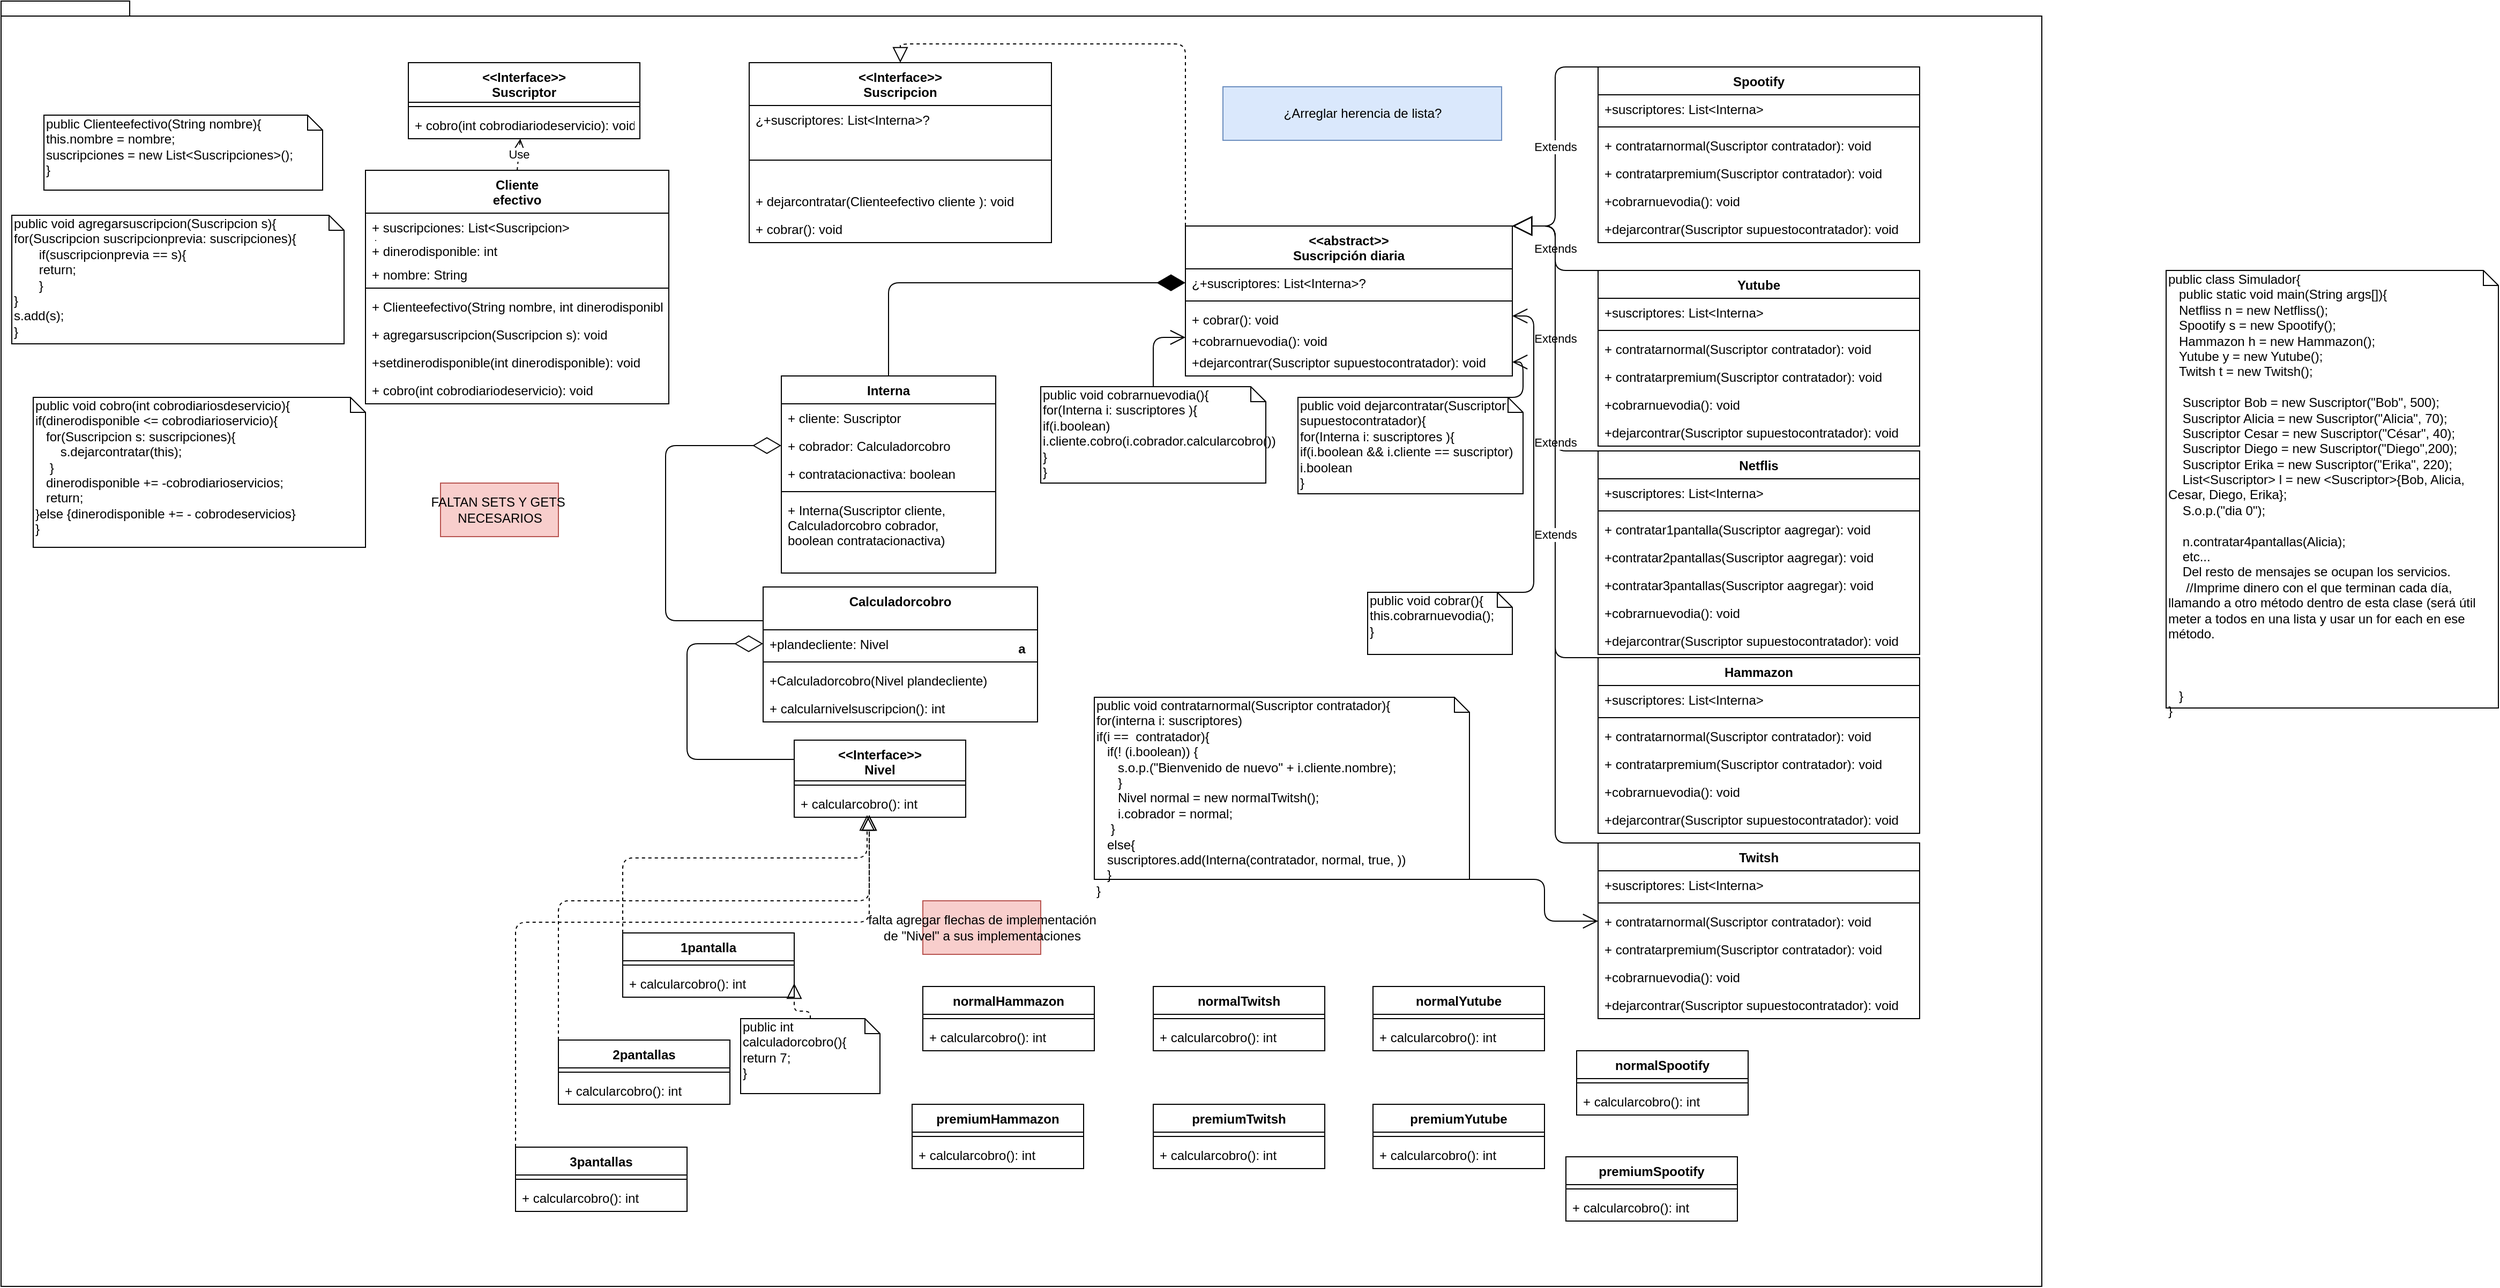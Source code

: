 <mxfile version="13.6.2" type="device"><diagram id="C5RBs43oDa-KdzZeNtuy" name="Page-1"><mxGraphModel dx="640" dy="402" grid="1" gridSize="10" guides="1" tooltips="1" connect="1" arrows="1" fold="1" page="1" pageScale="1" pageWidth="827" pageHeight="1169" math="0" shadow="0"><root><mxCell id="WIyWlLk6GJQsqaUBKTNV-0"/><mxCell id="WIyWlLk6GJQsqaUBKTNV-1" parent="WIyWlLk6GJQsqaUBKTNV-0"/><mxCell id="seJp1CUH6PUknNEyQA05-0" value="a" style="shape=folder;fontStyle=1;spacingTop=10;tabWidth=40;tabHeight=14;tabPosition=left;html=1;" parent="WIyWlLk6GJQsqaUBKTNV-1" vertex="1"><mxGeometry x="80" y="90" width="1904" height="1200" as="geometry"/></mxCell><mxCell id="seJp1CUH6PUknNEyQA05-84" value="Use" style="endArrow=open;endSize=12;dashed=1;html=1;exitX=0.5;exitY=0;exitDx=0;exitDy=0;" parent="WIyWlLk6GJQsqaUBKTNV-1" source="seJp1CUH6PUknNEyQA05-51" target="seJp1CUH6PUknNEyQA05-43" edge="1"><mxGeometry width="160" relative="1" as="geometry"><mxPoint x="1010" y="320" as="sourcePoint"/><mxPoint x="1170" y="320" as="targetPoint"/></mxGeometry></mxCell><mxCell id="1PdT752486cN9ow1aZNK-30" value="" style="endArrow=diamondThin;endFill=0;endSize=24;html=1;entryX=0;entryY=0.5;entryDx=0;entryDy=0;edgeStyle=elbowEdgeStyle;elbow=vertical;exitX=0;exitY=0.25;exitDx=0;exitDy=0;" parent="WIyWlLk6GJQsqaUBKTNV-1" source="1PdT752486cN9ow1aZNK-26" target="1PdT752486cN9ow1aZNK-23" edge="1"><mxGeometry width="160" relative="1" as="geometry"><mxPoint x="840" y="530" as="sourcePoint"/><mxPoint x="1000" y="530" as="targetPoint"/><Array as="points"><mxPoint x="720" y="740"/><mxPoint x="760" y="780"/><mxPoint x="900" y="770"/><mxPoint x="700" y="740"/><mxPoint x="970" y="770"/><mxPoint x="770" y="730"/><mxPoint x="1010" y="770"/></Array></mxGeometry></mxCell><mxCell id="1PdT752486cN9ow1aZNK-31" value="" style="endArrow=diamondThin;endFill=0;endSize=24;html=1;exitX=0;exitY=0.25;exitDx=0;exitDy=0;entryX=0;entryY=0.5;entryDx=0;entryDy=0;edgeStyle=elbowEdgeStyle;" parent="WIyWlLk6GJQsqaUBKTNV-1" source="1PdT752486cN9ow1aZNK-22" target="1PdT752486cN9ow1aZNK-16" edge="1"><mxGeometry width="160" relative="1" as="geometry"><mxPoint x="840" y="530" as="sourcePoint"/><mxPoint x="1000" y="530" as="targetPoint"/><Array as="points"><mxPoint x="700" y="600"/></Array></mxGeometry></mxCell><mxCell id="seJp1CUH6PUknNEyQA05-26" value="&lt;&lt;Interface&gt;&gt;&#10;Suscripcion" style="swimlane;fontStyle=1;align=center;verticalAlign=top;childLayout=stackLayout;horizontal=1;startSize=40;horizontalStack=0;resizeParent=1;resizeParentMax=0;resizeLast=0;collapsible=1;marginBottom=0;" parent="WIyWlLk6GJQsqaUBKTNV-1" vertex="1"><mxGeometry x="778" y="147.5" width="282" height="168" as="geometry"><mxRectangle x="778" y="192" width="110" height="58" as="alternateBounds"/></mxGeometry></mxCell><mxCell id="CevSqDJpYo1DZU9bC7BM-71" value="¿+suscriptores: List&lt;Interna&gt;?" style="text;strokeColor=none;fillColor=none;align=left;verticalAlign=top;spacingLeft=4;spacingRight=4;overflow=hidden;rotatable=0;points=[[0,0.5],[1,0.5]];portConstraint=eastwest;" parent="seJp1CUH6PUknNEyQA05-26" vertex="1"><mxGeometry y="40" width="282" height="26" as="geometry"/></mxCell><mxCell id="seJp1CUH6PUknNEyQA05-28" value="" style="line;strokeWidth=1;fillColor=none;align=left;verticalAlign=middle;spacingTop=-1;spacingLeft=3;spacingRight=3;rotatable=0;labelPosition=right;points=[];portConstraint=eastwest;" parent="seJp1CUH6PUknNEyQA05-26" vertex="1"><mxGeometry y="66" width="282" height="50" as="geometry"/></mxCell><mxCell id="seJp1CUH6PUknNEyQA05-29" value="+ dejarcontratar(Clienteefectivo cliente ): void" style="text;strokeColor=none;fillColor=none;align=left;verticalAlign=top;spacingLeft=4;spacingRight=4;overflow=hidden;rotatable=0;points=[[0,0.5],[1,0.5]];portConstraint=eastwest;" parent="seJp1CUH6PUknNEyQA05-26" vertex="1"><mxGeometry y="116" width="282" height="26" as="geometry"/></mxCell><mxCell id="seJp1CUH6PUknNEyQA05-30" value="+ cobrar(): void" style="text;strokeColor=none;fillColor=none;align=left;verticalAlign=top;spacingLeft=4;spacingRight=4;overflow=hidden;rotatable=0;points=[[0,0.5],[1,0.5]];portConstraint=eastwest;" parent="seJp1CUH6PUknNEyQA05-26" vertex="1"><mxGeometry y="142" width="282" height="26" as="geometry"/></mxCell><mxCell id="seJp1CUH6PUknNEyQA05-47" value="Yutube" style="swimlane;fontStyle=1;align=center;verticalAlign=top;childLayout=stackLayout;horizontal=1;startSize=26;horizontalStack=0;resizeParent=1;resizeParentMax=0;resizeLast=0;collapsible=1;marginBottom=0;" parent="WIyWlLk6GJQsqaUBKTNV-1" vertex="1"><mxGeometry x="1570" y="341.5" width="300" height="164" as="geometry"/></mxCell><mxCell id="CevSqDJpYo1DZU9bC7BM-73" value="+suscriptores: List&lt;Interna&gt;" style="text;strokeColor=none;fillColor=none;align=left;verticalAlign=top;spacingLeft=4;spacingRight=4;overflow=hidden;rotatable=0;points=[[0,0.5],[1,0.5]];portConstraint=eastwest;" parent="seJp1CUH6PUknNEyQA05-47" vertex="1"><mxGeometry y="26" width="300" height="26" as="geometry"/></mxCell><mxCell id="seJp1CUH6PUknNEyQA05-49" value="" style="line;strokeWidth=1;fillColor=none;align=left;verticalAlign=middle;spacingTop=-1;spacingLeft=3;spacingRight=3;rotatable=0;labelPosition=right;points=[];portConstraint=eastwest;" parent="seJp1CUH6PUknNEyQA05-47" vertex="1"><mxGeometry y="52" width="300" height="8" as="geometry"/></mxCell><mxCell id="CevSqDJpYo1DZU9bC7BM-19" value="+ contratarnormal(Suscriptor contratador): void" style="text;strokeColor=none;fillColor=none;align=left;verticalAlign=top;spacingLeft=4;spacingRight=4;overflow=hidden;rotatable=0;points=[[0,0.5],[1,0.5]];portConstraint=eastwest;" parent="seJp1CUH6PUknNEyQA05-47" vertex="1"><mxGeometry y="60" width="300" height="26" as="geometry"/></mxCell><mxCell id="CevSqDJpYo1DZU9bC7BM-20" value="+ contratarpremium(Suscriptor contratador): void" style="text;strokeColor=none;fillColor=none;align=left;verticalAlign=top;spacingLeft=4;spacingRight=4;overflow=hidden;rotatable=0;points=[[0,0.5],[1,0.5]];portConstraint=eastwest;" parent="seJp1CUH6PUknNEyQA05-47" vertex="1"><mxGeometry y="86" width="300" height="26" as="geometry"/></mxCell><mxCell id="CevSqDJpYo1DZU9bC7BM-104" value="+cobrarnuevodia(): void" style="text;strokeColor=none;fillColor=none;align=left;verticalAlign=top;spacingLeft=4;spacingRight=4;overflow=hidden;rotatable=0;points=[[0,0.5],[1,0.5]];portConstraint=eastwest;" parent="seJp1CUH6PUknNEyQA05-47" vertex="1"><mxGeometry y="112" width="300" height="26" as="geometry"/></mxCell><mxCell id="CevSqDJpYo1DZU9bC7BM-112" value="+dejarcontrar(Suscriptor supuestocontratador): void" style="text;strokeColor=none;fillColor=none;align=left;verticalAlign=top;spacingLeft=4;spacingRight=4;overflow=hidden;rotatable=0;points=[[0,0.5],[1,0.5]];portConstraint=eastwest;" parent="seJp1CUH6PUknNEyQA05-47" vertex="1"><mxGeometry y="138" width="300" height="26" as="geometry"/></mxCell><mxCell id="seJp1CUH6PUknNEyQA05-35" value="Spootify" style="swimlane;fontStyle=1;align=center;verticalAlign=top;childLayout=stackLayout;horizontal=1;startSize=26;horizontalStack=0;resizeParent=1;resizeParentMax=0;resizeLast=0;collapsible=1;marginBottom=0;" parent="WIyWlLk6GJQsqaUBKTNV-1" vertex="1"><mxGeometry x="1570" y="151.5" width="300" height="164" as="geometry"/></mxCell><mxCell id="CevSqDJpYo1DZU9bC7BM-72" value="+suscriptores: List&lt;Interna&gt;" style="text;strokeColor=none;fillColor=none;align=left;verticalAlign=top;spacingLeft=4;spacingRight=4;overflow=hidden;rotatable=0;points=[[0,0.5],[1,0.5]];portConstraint=eastwest;" parent="seJp1CUH6PUknNEyQA05-35" vertex="1"><mxGeometry y="26" width="300" height="26" as="geometry"/></mxCell><mxCell id="seJp1CUH6PUknNEyQA05-37" value="" style="line;strokeWidth=1;fillColor=none;align=left;verticalAlign=middle;spacingTop=-1;spacingLeft=3;spacingRight=3;rotatable=0;labelPosition=right;points=[];portConstraint=eastwest;" parent="seJp1CUH6PUknNEyQA05-35" vertex="1"><mxGeometry y="52" width="300" height="8" as="geometry"/></mxCell><mxCell id="CevSqDJpYo1DZU9bC7BM-18" value="+ contratarnormal(Suscriptor contratador): void" style="text;strokeColor=none;fillColor=none;align=left;verticalAlign=top;spacingLeft=4;spacingRight=4;overflow=hidden;rotatable=0;points=[[0,0.5],[1,0.5]];portConstraint=eastwest;" parent="seJp1CUH6PUknNEyQA05-35" vertex="1"><mxGeometry y="60" width="300" height="26" as="geometry"/></mxCell><mxCell id="CevSqDJpYo1DZU9bC7BM-17" value="+ contratarpremium(Suscriptor contratador): void" style="text;strokeColor=none;fillColor=none;align=left;verticalAlign=top;spacingLeft=4;spacingRight=4;overflow=hidden;rotatable=0;points=[[0,0.5],[1,0.5]];portConstraint=eastwest;" parent="seJp1CUH6PUknNEyQA05-35" vertex="1"><mxGeometry y="86" width="300" height="26" as="geometry"/></mxCell><mxCell id="CevSqDJpYo1DZU9bC7BM-106" value="+cobrarnuevodia(): void" style="text;strokeColor=none;fillColor=none;align=left;verticalAlign=top;spacingLeft=4;spacingRight=4;overflow=hidden;rotatable=0;points=[[0,0.5],[1,0.5]];portConstraint=eastwest;" parent="seJp1CUH6PUknNEyQA05-35" vertex="1"><mxGeometry y="112" width="300" height="26" as="geometry"/></mxCell><mxCell id="CevSqDJpYo1DZU9bC7BM-113" value="+dejarcontrar(Suscriptor supuestocontratador): void" style="text;strokeColor=none;fillColor=none;align=left;verticalAlign=top;spacingLeft=4;spacingRight=4;overflow=hidden;rotatable=0;points=[[0,0.5],[1,0.5]];portConstraint=eastwest;" parent="seJp1CUH6PUknNEyQA05-35" vertex="1"><mxGeometry y="138" width="300" height="26" as="geometry"/></mxCell><mxCell id="1PdT752486cN9ow1aZNK-32" value="1pantalla" style="swimlane;fontStyle=1;align=center;verticalAlign=top;childLayout=stackLayout;horizontal=1;startSize=26;horizontalStack=0;resizeParent=1;resizeParentMax=0;resizeLast=0;collapsible=1;marginBottom=0;" parent="WIyWlLk6GJQsqaUBKTNV-1" vertex="1"><mxGeometry x="660" y="960" width="160" height="60" as="geometry"/></mxCell><mxCell id="1PdT752486cN9ow1aZNK-34" value="" style="line;strokeWidth=1;fillColor=none;align=left;verticalAlign=middle;spacingTop=-1;spacingLeft=3;spacingRight=3;rotatable=0;labelPosition=right;points=[];portConstraint=eastwest;" parent="1PdT752486cN9ow1aZNK-32" vertex="1"><mxGeometry y="26" width="160" height="8" as="geometry"/></mxCell><mxCell id="1PdT752486cN9ow1aZNK-35" value="+ calcularcobro(): int" style="text;strokeColor=none;fillColor=none;align=left;verticalAlign=top;spacingLeft=4;spacingRight=4;overflow=hidden;rotatable=0;points=[[0,0.5],[1,0.5]];portConstraint=eastwest;" parent="1PdT752486cN9ow1aZNK-32" vertex="1"><mxGeometry y="34" width="160" height="26" as="geometry"/></mxCell><mxCell id="seJp1CUH6PUknNEyQA05-43" value="&lt;&lt;Interface&gt;&gt;&#10;Suscriptor" style="swimlane;fontStyle=1;align=center;verticalAlign=top;childLayout=stackLayout;horizontal=1;startSize=37;horizontalStack=0;resizeParent=1;resizeParentMax=0;resizeLast=0;collapsible=1;marginBottom=0;" parent="WIyWlLk6GJQsqaUBKTNV-1" vertex="1"><mxGeometry x="460" y="147.5" width="216" height="71" as="geometry"/></mxCell><mxCell id="seJp1CUH6PUknNEyQA05-45" value="" style="line;strokeWidth=1;fillColor=none;align=left;verticalAlign=middle;spacingTop=-1;spacingLeft=3;spacingRight=3;rotatable=0;labelPosition=right;points=[];portConstraint=eastwest;" parent="seJp1CUH6PUknNEyQA05-43" vertex="1"><mxGeometry y="37" width="216" height="8" as="geometry"/></mxCell><mxCell id="seJp1CUH6PUknNEyQA05-46" value="+ cobro(int cobrodiariodeservicio): void" style="text;strokeColor=none;fillColor=none;align=left;verticalAlign=top;spacingLeft=4;spacingRight=4;overflow=hidden;rotatable=0;points=[[0,0.5],[1,0.5]];portConstraint=eastwest;" parent="seJp1CUH6PUknNEyQA05-43" vertex="1"><mxGeometry y="45" width="216" height="26" as="geometry"/></mxCell><mxCell id="seJp1CUH6PUknNEyQA05-51" value="Cliente&#10;efectivo" style="swimlane;fontStyle=1;align=center;verticalAlign=top;childLayout=stackLayout;horizontal=1;startSize=40;horizontalStack=0;resizeParent=1;resizeParentMax=0;resizeLast=0;collapsible=1;marginBottom=0;" parent="WIyWlLk6GJQsqaUBKTNV-1" vertex="1"><mxGeometry x="420" y="248" width="283" height="218" as="geometry"/></mxCell><mxCell id="seJp1CUH6PUknNEyQA05-52" value="+ suscripciones: List&lt;Suscripcion&gt;&#10;+&#10;" style="text;strokeColor=none;fillColor=none;align=left;verticalAlign=top;spacingLeft=4;spacingRight=4;overflow=hidden;rotatable=0;points=[[0,0.5],[1,0.5]];portConstraint=eastwest;" parent="seJp1CUH6PUknNEyQA05-51" vertex="1"><mxGeometry y="40" width="283" height="22" as="geometry"/></mxCell><mxCell id="1PdT752486cN9ow1aZNK-65" value="+ dinerodisponible: int" style="text;strokeColor=none;fillColor=none;align=left;verticalAlign=top;spacingLeft=4;spacingRight=4;overflow=hidden;rotatable=0;points=[[0,0.5],[1,0.5]];portConstraint=eastwest;" parent="seJp1CUH6PUknNEyQA05-51" vertex="1"><mxGeometry y="62" width="283" height="22" as="geometry"/></mxCell><mxCell id="1PdT752486cN9ow1aZNK-66" value="+ nombre: String" style="text;strokeColor=none;fillColor=none;align=left;verticalAlign=top;spacingLeft=4;spacingRight=4;overflow=hidden;rotatable=0;points=[[0,0.5],[1,0.5]];portConstraint=eastwest;" parent="seJp1CUH6PUknNEyQA05-51" vertex="1"><mxGeometry y="84" width="283" height="22" as="geometry"/></mxCell><mxCell id="seJp1CUH6PUknNEyQA05-53" value="" style="line;strokeWidth=1;fillColor=none;align=left;verticalAlign=middle;spacingTop=-1;spacingLeft=3;spacingRight=3;rotatable=0;labelPosition=right;points=[];portConstraint=eastwest;" parent="seJp1CUH6PUknNEyQA05-51" vertex="1"><mxGeometry y="106" width="283" height="8" as="geometry"/></mxCell><mxCell id="seJp1CUH6PUknNEyQA05-54" value="+ Clienteefectivo(String nombre, int dinerodisponible)" style="text;strokeColor=none;fillColor=none;align=left;verticalAlign=top;spacingLeft=4;spacingRight=4;overflow=hidden;rotatable=0;points=[[0,0.5],[1,0.5]];portConstraint=eastwest;" parent="seJp1CUH6PUknNEyQA05-51" vertex="1"><mxGeometry y="114" width="283" height="26" as="geometry"/></mxCell><mxCell id="WTRVzE50mCEl7i8jWflu-0" value="+ agregarsuscripcion(Suscripcion s): void&#10;" style="text;strokeColor=none;fillColor=none;align=left;verticalAlign=top;spacingLeft=4;spacingRight=4;overflow=hidden;rotatable=0;points=[[0,0.5],[1,0.5]];portConstraint=eastwest;" vertex="1" parent="seJp1CUH6PUknNEyQA05-51"><mxGeometry y="140" width="283" height="26" as="geometry"/></mxCell><mxCell id="1PdT752486cN9ow1aZNK-67" value="+setdinerodisponible(int dinerodisponible): void" style="text;strokeColor=none;fillColor=none;align=left;verticalAlign=top;spacingLeft=4;spacingRight=4;overflow=hidden;rotatable=0;points=[[0,0.5],[1,0.5]];portConstraint=eastwest;" parent="seJp1CUH6PUknNEyQA05-51" vertex="1"><mxGeometry y="166" width="283" height="26" as="geometry"/></mxCell><mxCell id="CevSqDJpYo1DZU9bC7BM-14" value="+ cobro(int cobrodiariodeservicio): void" style="text;strokeColor=none;fillColor=none;align=left;verticalAlign=top;spacingLeft=4;spacingRight=4;overflow=hidden;rotatable=0;points=[[0,0.5],[1,0.5]];portConstraint=eastwest;" parent="seJp1CUH6PUknNEyQA05-51" vertex="1"><mxGeometry y="192" width="283" height="26" as="geometry"/></mxCell><mxCell id="1PdT752486cN9ow1aZNK-44" value="public int calculadorcobro(){&lt;br&gt;return 7;&lt;br&gt;}" style="shape=note;whiteSpace=wrap;html=1;size=14;verticalAlign=top;align=left;spacingTop=-6;" parent="WIyWlLk6GJQsqaUBKTNV-1" vertex="1"><mxGeometry x="770" y="1040" width="130" height="70" as="geometry"/></mxCell><mxCell id="1PdT752486cN9ow1aZNK-45" value="" style="endArrow=block;dashed=1;endFill=0;endSize=12;html=1;exitX=0.5;exitY=0;exitDx=0;exitDy=0;exitPerimeter=0;entryX=1;entryY=0.5;entryDx=0;entryDy=0;edgeStyle=elbowEdgeStyle;elbow=vertical;" parent="WIyWlLk6GJQsqaUBKTNV-1" source="1PdT752486cN9ow1aZNK-44" target="1PdT752486cN9ow1aZNK-35" edge="1"><mxGeometry width="160" relative="1" as="geometry"><mxPoint x="680" y="1050" as="sourcePoint"/><mxPoint x="840" y="1050" as="targetPoint"/><Array as="points"><mxPoint x="860" y="1033"/><mxPoint x="750" y="1050"/></Array></mxGeometry></mxCell><mxCell id="1PdT752486cN9ow1aZNK-46" value="" style="endArrow=block;dashed=1;endFill=0;endSize=12;html=1;exitX=0;exitY=0;exitDx=0;exitDy=0;edgeStyle=elbowEdgeStyle;elbow=vertical;" parent="WIyWlLk6GJQsqaUBKTNV-1" source="1PdT752486cN9ow1aZNK-32" edge="1"><mxGeometry width="160" relative="1" as="geometry"><mxPoint x="910" y="940" as="sourcePoint"/><mxPoint x="888" y="850" as="targetPoint"/><Array as="points"><mxPoint x="790" y="890"/></Array></mxGeometry></mxCell><mxCell id="1PdT752486cN9ow1aZNK-47" value="" style="endArrow=block;dashed=1;endFill=0;endSize=12;html=1;exitX=0;exitY=0;exitDx=0;exitDy=0;edgeStyle=elbowEdgeStyle;elbow=vertical;" parent="WIyWlLk6GJQsqaUBKTNV-1" source="1PdT752486cN9ow1aZNK-36" edge="1"><mxGeometry width="160" relative="1" as="geometry"><mxPoint x="910" y="940" as="sourcePoint"/><mxPoint x="890" y="850" as="targetPoint"/><Array as="points"><mxPoint x="650" y="930"/></Array></mxGeometry></mxCell><mxCell id="1PdT752486cN9ow1aZNK-36" value="2pantallas" style="swimlane;fontStyle=1;align=center;verticalAlign=top;childLayout=stackLayout;horizontal=1;startSize=26;horizontalStack=0;resizeParent=1;resizeParentMax=0;resizeLast=0;collapsible=1;marginBottom=0;" parent="WIyWlLk6GJQsqaUBKTNV-1" vertex="1"><mxGeometry x="600" y="1060" width="160" height="60" as="geometry"/></mxCell><mxCell id="1PdT752486cN9ow1aZNK-38" value="" style="line;strokeWidth=1;fillColor=none;align=left;verticalAlign=middle;spacingTop=-1;spacingLeft=3;spacingRight=3;rotatable=0;labelPosition=right;points=[];portConstraint=eastwest;" parent="1PdT752486cN9ow1aZNK-36" vertex="1"><mxGeometry y="26" width="160" height="8" as="geometry"/></mxCell><mxCell id="1PdT752486cN9ow1aZNK-62" value="+ calcularcobro(): int" style="text;strokeColor=none;fillColor=none;align=left;verticalAlign=top;spacingLeft=4;spacingRight=4;overflow=hidden;rotatable=0;points=[[0,0.5],[1,0.5]];portConstraint=eastwest;" parent="1PdT752486cN9ow1aZNK-36" vertex="1"><mxGeometry y="34" width="160" height="26" as="geometry"/></mxCell><mxCell id="seJp1CUH6PUknNEyQA05-22" value="Netflis" style="swimlane;fontStyle=1;align=center;verticalAlign=top;childLayout=stackLayout;horizontal=1;startSize=26;horizontalStack=0;resizeParent=1;resizeParentMax=0;resizeLast=0;collapsible=1;marginBottom=0;" parent="WIyWlLk6GJQsqaUBKTNV-1" vertex="1"><mxGeometry x="1570" y="510" width="300" height="190" as="geometry"/></mxCell><mxCell id="CevSqDJpYo1DZU9bC7BM-22" value="+suscriptores: List&lt;Interna&gt;" style="text;strokeColor=none;fillColor=none;align=left;verticalAlign=top;spacingLeft=4;spacingRight=4;overflow=hidden;rotatable=0;points=[[0,0.5],[1,0.5]];portConstraint=eastwest;" parent="seJp1CUH6PUknNEyQA05-22" vertex="1"><mxGeometry y="26" width="300" height="26" as="geometry"/></mxCell><mxCell id="seJp1CUH6PUknNEyQA05-24" value="" style="line;strokeWidth=1;fillColor=none;align=left;verticalAlign=middle;spacingTop=-1;spacingLeft=3;spacingRight=3;rotatable=0;labelPosition=right;points=[];portConstraint=eastwest;" parent="seJp1CUH6PUknNEyQA05-22" vertex="1"><mxGeometry y="52" width="300" height="8" as="geometry"/></mxCell><mxCell id="seJp1CUH6PUknNEyQA05-25" value="+ contratar1pantalla(Suscriptor aagregar): void&#10;&#10;&#10;&#10;" style="text;strokeColor=none;fillColor=none;align=left;verticalAlign=top;spacingLeft=4;spacingRight=4;overflow=hidden;rotatable=0;points=[[0,0.5],[1,0.5]];portConstraint=eastwest;" parent="seJp1CUH6PUknNEyQA05-22" vertex="1"><mxGeometry y="60" width="300" height="26" as="geometry"/></mxCell><mxCell id="1PdT752486cN9ow1aZNK-55" value="+contratar2pantallas(Suscriptor aagregar): void" style="text;strokeColor=none;fillColor=none;align=left;verticalAlign=top;spacingLeft=4;spacingRight=4;overflow=hidden;rotatable=0;points=[[0,0.5],[1,0.5]];portConstraint=eastwest;" parent="seJp1CUH6PUknNEyQA05-22" vertex="1"><mxGeometry y="86" width="300" height="26" as="geometry"/></mxCell><mxCell id="1PdT752486cN9ow1aZNK-56" value="+contratar3pantallas(Suscriptor aagregar): void" style="text;strokeColor=none;fillColor=none;align=left;verticalAlign=top;spacingLeft=4;spacingRight=4;overflow=hidden;rotatable=0;points=[[0,0.5],[1,0.5]];portConstraint=eastwest;" parent="seJp1CUH6PUknNEyQA05-22" vertex="1"><mxGeometry y="112" width="300" height="26" as="geometry"/></mxCell><mxCell id="CevSqDJpYo1DZU9bC7BM-107" value="+cobrarnuevodia(): void" style="text;strokeColor=none;fillColor=none;align=left;verticalAlign=top;spacingLeft=4;spacingRight=4;overflow=hidden;rotatable=0;points=[[0,0.5],[1,0.5]];portConstraint=eastwest;" parent="seJp1CUH6PUknNEyQA05-22" vertex="1"><mxGeometry y="138" width="300" height="26" as="geometry"/></mxCell><mxCell id="1PdT752486cN9ow1aZNK-57" value="+dejarcontrar(Suscriptor supuestocontratador): void" style="text;strokeColor=none;fillColor=none;align=left;verticalAlign=top;spacingLeft=4;spacingRight=4;overflow=hidden;rotatable=0;points=[[0,0.5],[1,0.5]];portConstraint=eastwest;" parent="seJp1CUH6PUknNEyQA05-22" vertex="1"><mxGeometry y="164" width="300" height="26" as="geometry"/></mxCell><mxCell id="CevSqDJpYo1DZU9bC7BM-79" value="&lt;&lt;abstract&gt;&gt;&#10;Suscripción diaria&#10;" style="swimlane;fontStyle=1;align=center;verticalAlign=top;childLayout=stackLayout;horizontal=1;startSize=40;horizontalStack=0;resizeParent=1;resizeParentMax=0;resizeLast=0;collapsible=1;marginBottom=0;" parent="WIyWlLk6GJQsqaUBKTNV-1" vertex="1"><mxGeometry x="1185" y="300" width="305" height="140" as="geometry"/></mxCell><mxCell id="CevSqDJpYo1DZU9bC7BM-83" value="¿+suscriptores: List&lt;Interna&gt;?" style="text;strokeColor=none;fillColor=none;align=left;verticalAlign=top;spacingLeft=4;spacingRight=4;overflow=hidden;rotatable=0;points=[[0,0.5],[1,0.5]];portConstraint=eastwest;" parent="CevSqDJpYo1DZU9bC7BM-79" vertex="1"><mxGeometry y="40" width="305" height="26" as="geometry"/></mxCell><mxCell id="CevSqDJpYo1DZU9bC7BM-81" value="" style="line;strokeWidth=1;fillColor=none;align=left;verticalAlign=middle;spacingTop=-1;spacingLeft=3;spacingRight=3;rotatable=0;labelPosition=right;points=[];portConstraint=eastwest;" parent="CevSqDJpYo1DZU9bC7BM-79" vertex="1"><mxGeometry y="66" width="305" height="8" as="geometry"/></mxCell><mxCell id="CevSqDJpYo1DZU9bC7BM-82" value="+ cobrar(): void&#10;" style="text;strokeColor=none;fillColor=none;align=left;verticalAlign=top;spacingLeft=4;spacingRight=4;overflow=hidden;rotatable=0;points=[[0,0.5],[1,0.5]];portConstraint=eastwest;" parent="CevSqDJpYo1DZU9bC7BM-79" vertex="1"><mxGeometry y="74" width="305" height="20" as="geometry"/></mxCell><mxCell id="CevSqDJpYo1DZU9bC7BM-86" value="+cobrarnuevodia(): void" style="text;strokeColor=none;fillColor=none;align=left;verticalAlign=top;spacingLeft=4;spacingRight=4;overflow=hidden;rotatable=0;points=[[0,0.5],[1,0.5]];portConstraint=eastwest;" parent="CevSqDJpYo1DZU9bC7BM-79" vertex="1"><mxGeometry y="94" width="305" height="20" as="geometry"/></mxCell><mxCell id="CevSqDJpYo1DZU9bC7BM-116" value="+dejarcontrar(Suscriptor supuestocontratador): void" style="text;strokeColor=none;fillColor=none;align=left;verticalAlign=top;spacingLeft=4;spacingRight=4;overflow=hidden;rotatable=0;points=[[0,0.5],[1,0.5]];portConstraint=eastwest;" parent="CevSqDJpYo1DZU9bC7BM-79" vertex="1"><mxGeometry y="114" width="305" height="26" as="geometry"/></mxCell><mxCell id="1PdT752486cN9ow1aZNK-40" value="3pantallas" style="swimlane;fontStyle=1;align=center;verticalAlign=top;childLayout=stackLayout;horizontal=1;startSize=26;horizontalStack=0;resizeParent=1;resizeParentMax=0;resizeLast=0;collapsible=1;marginBottom=0;" parent="WIyWlLk6GJQsqaUBKTNV-1" vertex="1"><mxGeometry x="560" y="1160" width="160" height="60" as="geometry"/></mxCell><mxCell id="1PdT752486cN9ow1aZNK-42" value="" style="line;strokeWidth=1;fillColor=none;align=left;verticalAlign=middle;spacingTop=-1;spacingLeft=3;spacingRight=3;rotatable=0;labelPosition=right;points=[];portConstraint=eastwest;" parent="1PdT752486cN9ow1aZNK-40" vertex="1"><mxGeometry y="26" width="160" height="8" as="geometry"/></mxCell><mxCell id="1PdT752486cN9ow1aZNK-63" value="+ calcularcobro(): int" style="text;strokeColor=none;fillColor=none;align=left;verticalAlign=top;spacingLeft=4;spacingRight=4;overflow=hidden;rotatable=0;points=[[0,0.5],[1,0.5]];portConstraint=eastwest;" parent="1PdT752486cN9ow1aZNK-40" vertex="1"><mxGeometry y="34" width="160" height="26" as="geometry"/></mxCell><mxCell id="1PdT752486cN9ow1aZNK-48" value="" style="endArrow=block;dashed=1;endFill=0;endSize=12;html=1;exitX=0;exitY=0;exitDx=0;exitDy=0;edgeStyle=elbowEdgeStyle;elbow=vertical;" parent="WIyWlLk6GJQsqaUBKTNV-1" source="1PdT752486cN9ow1aZNK-40" edge="1"><mxGeometry width="160" relative="1" as="geometry"><mxPoint x="910" y="940" as="sourcePoint"/><mxPoint x="890" y="850" as="targetPoint"/><Array as="points"><mxPoint x="730" y="950"/></Array></mxGeometry></mxCell><mxCell id="CevSqDJpYo1DZU9bC7BM-0" value="&lt;span&gt;public Clienteefectivo(String nombre){&lt;br&gt;this.nombre = nombre;&lt;br&gt;suscripciones = new List&amp;lt;Suscripciones&amp;gt;();&lt;br&gt;}&lt;br&gt;&lt;/span&gt;" style="shape=note;whiteSpace=wrap;html=1;size=14;verticalAlign=top;align=left;spacingTop=-6;" parent="WIyWlLk6GJQsqaUBKTNV-1" vertex="1"><mxGeometry x="120" y="196.5" width="260" height="70" as="geometry"/></mxCell><mxCell id="CevSqDJpYo1DZU9bC7BM-5" value="FALTAN SETS Y GETS&amp;nbsp;&lt;br&gt;NECESARIOS" style="html=1;fillColor=#f8cecc;strokeColor=#b85450;" parent="WIyWlLk6GJQsqaUBKTNV-1" vertex="1"><mxGeometry x="490" y="540" width="110" height="50" as="geometry"/></mxCell><mxCell id="CevSqDJpYo1DZU9bC7BM-8" value="Interna" style="swimlane;fontStyle=1;align=center;verticalAlign=top;childLayout=stackLayout;horizontal=1;startSize=26;horizontalStack=0;resizeParent=1;resizeParentMax=0;resizeLast=0;collapsible=1;marginBottom=0;" parent="WIyWlLk6GJQsqaUBKTNV-1" vertex="1"><mxGeometry x="808" y="440" width="200" height="184" as="geometry"/></mxCell><mxCell id="1PdT752486cN9ow1aZNK-13" value="+ cliente: Suscriptor" style="text;strokeColor=none;fillColor=none;align=left;verticalAlign=top;spacingLeft=4;spacingRight=4;overflow=hidden;rotatable=0;points=[[0,0.5],[1,0.5]];portConstraint=eastwest;" parent="CevSqDJpYo1DZU9bC7BM-8" vertex="1"><mxGeometry y="26" width="200" height="26" as="geometry"/></mxCell><mxCell id="1PdT752486cN9ow1aZNK-16" value="+ cobrador: Calculadorcobro" style="text;strokeColor=none;fillColor=none;align=left;verticalAlign=top;spacingLeft=4;spacingRight=4;overflow=hidden;rotatable=0;points=[[0,0.5],[1,0.5]];portConstraint=eastwest;" parent="CevSqDJpYo1DZU9bC7BM-8" vertex="1"><mxGeometry y="52" width="200" height="26" as="geometry"/></mxCell><mxCell id="1PdT752486cN9ow1aZNK-14" value="+ contratacionactiva: boolean" style="text;strokeColor=none;fillColor=none;align=left;verticalAlign=top;spacingLeft=4;spacingRight=4;overflow=hidden;rotatable=0;points=[[0,0.5],[1,0.5]];portConstraint=eastwest;" parent="CevSqDJpYo1DZU9bC7BM-8" vertex="1"><mxGeometry y="78" width="200" height="26" as="geometry"/></mxCell><mxCell id="CevSqDJpYo1DZU9bC7BM-10" value="" style="line;strokeWidth=1;fillColor=none;align=left;verticalAlign=middle;spacingTop=-1;spacingLeft=3;spacingRight=3;rotatable=0;labelPosition=right;points=[];portConstraint=eastwest;" parent="CevSqDJpYo1DZU9bC7BM-8" vertex="1"><mxGeometry y="104" width="200" height="8" as="geometry"/></mxCell><mxCell id="CevSqDJpYo1DZU9bC7BM-12" value="+ Interna(Suscriptor cliente, &#10;Calculadorcobro cobrador, &#10;boolean contratacionactiva)" style="text;strokeColor=none;fillColor=none;align=left;verticalAlign=top;spacingLeft=4;spacingRight=4;overflow=hidden;rotatable=0;points=[[0,0.5],[1,0.5]];portConstraint=eastwest;" parent="CevSqDJpYo1DZU9bC7BM-8" vertex="1"><mxGeometry y="112" width="200" height="72" as="geometry"/></mxCell><mxCell id="CevSqDJpYo1DZU9bC7BM-57" value="premiumHammazon" style="swimlane;fontStyle=1;align=center;verticalAlign=top;childLayout=stackLayout;horizontal=1;startSize=26;horizontalStack=0;resizeParent=1;resizeParentMax=0;resizeLast=0;collapsible=1;marginBottom=0;" parent="WIyWlLk6GJQsqaUBKTNV-1" vertex="1"><mxGeometry x="930" y="1120" width="160" height="60" as="geometry"/></mxCell><mxCell id="CevSqDJpYo1DZU9bC7BM-58" value="" style="line;strokeWidth=1;fillColor=none;align=left;verticalAlign=middle;spacingTop=-1;spacingLeft=3;spacingRight=3;rotatable=0;labelPosition=right;points=[];portConstraint=eastwest;" parent="CevSqDJpYo1DZU9bC7BM-57" vertex="1"><mxGeometry y="26" width="160" height="8" as="geometry"/></mxCell><mxCell id="CevSqDJpYo1DZU9bC7BM-59" value="+ calcularcobro(): int" style="text;strokeColor=none;fillColor=none;align=left;verticalAlign=top;spacingLeft=4;spacingRight=4;overflow=hidden;rotatable=0;points=[[0,0.5],[1,0.5]];portConstraint=eastwest;" parent="CevSqDJpYo1DZU9bC7BM-57" vertex="1"><mxGeometry y="34" width="160" height="26" as="geometry"/></mxCell><mxCell id="CevSqDJpYo1DZU9bC7BM-34" value="normalHammazon" style="swimlane;fontStyle=1;align=center;verticalAlign=top;childLayout=stackLayout;horizontal=1;startSize=26;horizontalStack=0;resizeParent=1;resizeParentMax=0;resizeLast=0;collapsible=1;marginBottom=0;" parent="WIyWlLk6GJQsqaUBKTNV-1" vertex="1"><mxGeometry x="940" y="1010" width="160" height="60" as="geometry"/></mxCell><mxCell id="CevSqDJpYo1DZU9bC7BM-36" value="" style="line;strokeWidth=1;fillColor=none;align=left;verticalAlign=middle;spacingTop=-1;spacingLeft=3;spacingRight=3;rotatable=0;labelPosition=right;points=[];portConstraint=eastwest;" parent="CevSqDJpYo1DZU9bC7BM-34" vertex="1"><mxGeometry y="26" width="160" height="8" as="geometry"/></mxCell><mxCell id="CevSqDJpYo1DZU9bC7BM-38" value="+ calcularcobro(): int" style="text;strokeColor=none;fillColor=none;align=left;verticalAlign=top;spacingLeft=4;spacingRight=4;overflow=hidden;rotatable=0;points=[[0,0.5],[1,0.5]];portConstraint=eastwest;" parent="CevSqDJpYo1DZU9bC7BM-34" vertex="1"><mxGeometry y="34" width="160" height="26" as="geometry"/></mxCell><mxCell id="CevSqDJpYo1DZU9bC7BM-60" value="premiumTwitsh" style="swimlane;fontStyle=1;align=center;verticalAlign=top;childLayout=stackLayout;horizontal=1;startSize=26;horizontalStack=0;resizeParent=1;resizeParentMax=0;resizeLast=0;collapsible=1;marginBottom=0;" parent="WIyWlLk6GJQsqaUBKTNV-1" vertex="1"><mxGeometry x="1155" y="1120" width="160" height="60" as="geometry"/></mxCell><mxCell id="CevSqDJpYo1DZU9bC7BM-61" value="" style="line;strokeWidth=1;fillColor=none;align=left;verticalAlign=middle;spacingTop=-1;spacingLeft=3;spacingRight=3;rotatable=0;labelPosition=right;points=[];portConstraint=eastwest;" parent="CevSqDJpYo1DZU9bC7BM-60" vertex="1"><mxGeometry y="26" width="160" height="8" as="geometry"/></mxCell><mxCell id="CevSqDJpYo1DZU9bC7BM-62" value="+ calcularcobro(): int" style="text;strokeColor=none;fillColor=none;align=left;verticalAlign=top;spacingLeft=4;spacingRight=4;overflow=hidden;rotatable=0;points=[[0,0.5],[1,0.5]];portConstraint=eastwest;" parent="CevSqDJpYo1DZU9bC7BM-60" vertex="1"><mxGeometry y="34" width="160" height="26" as="geometry"/></mxCell><mxCell id="CevSqDJpYo1DZU9bC7BM-39" value="normalTwitsh" style="swimlane;fontStyle=1;align=center;verticalAlign=top;childLayout=stackLayout;horizontal=1;startSize=26;horizontalStack=0;resizeParent=1;resizeParentMax=0;resizeLast=0;collapsible=1;marginBottom=0;" parent="WIyWlLk6GJQsqaUBKTNV-1" vertex="1"><mxGeometry x="1155" y="1010" width="160" height="60" as="geometry"/></mxCell><mxCell id="CevSqDJpYo1DZU9bC7BM-40" value="" style="line;strokeWidth=1;fillColor=none;align=left;verticalAlign=middle;spacingTop=-1;spacingLeft=3;spacingRight=3;rotatable=0;labelPosition=right;points=[];portConstraint=eastwest;" parent="CevSqDJpYo1DZU9bC7BM-39" vertex="1"><mxGeometry y="26" width="160" height="8" as="geometry"/></mxCell><mxCell id="CevSqDJpYo1DZU9bC7BM-41" value="+ calcularcobro(): int" style="text;strokeColor=none;fillColor=none;align=left;verticalAlign=top;spacingLeft=4;spacingRight=4;overflow=hidden;rotatable=0;points=[[0,0.5],[1,0.5]];portConstraint=eastwest;" parent="CevSqDJpYo1DZU9bC7BM-39" vertex="1"><mxGeometry y="34" width="160" height="26" as="geometry"/></mxCell><mxCell id="CevSqDJpYo1DZU9bC7BM-63" value="premiumYutube" style="swimlane;fontStyle=1;align=center;verticalAlign=top;childLayout=stackLayout;horizontal=1;startSize=26;horizontalStack=0;resizeParent=1;resizeParentMax=0;resizeLast=0;collapsible=1;marginBottom=0;" parent="WIyWlLk6GJQsqaUBKTNV-1" vertex="1"><mxGeometry x="1360" y="1120" width="160" height="60" as="geometry"/></mxCell><mxCell id="CevSqDJpYo1DZU9bC7BM-64" value="" style="line;strokeWidth=1;fillColor=none;align=left;verticalAlign=middle;spacingTop=-1;spacingLeft=3;spacingRight=3;rotatable=0;labelPosition=right;points=[];portConstraint=eastwest;" parent="CevSqDJpYo1DZU9bC7BM-63" vertex="1"><mxGeometry y="26" width="160" height="8" as="geometry"/></mxCell><mxCell id="CevSqDJpYo1DZU9bC7BM-65" value="+ calcularcobro(): int" style="text;strokeColor=none;fillColor=none;align=left;verticalAlign=top;spacingLeft=4;spacingRight=4;overflow=hidden;rotatable=0;points=[[0,0.5],[1,0.5]];portConstraint=eastwest;" parent="CevSqDJpYo1DZU9bC7BM-63" vertex="1"><mxGeometry y="34" width="160" height="26" as="geometry"/></mxCell><mxCell id="CevSqDJpYo1DZU9bC7BM-51" value="normalYutube" style="swimlane;fontStyle=1;align=center;verticalAlign=top;childLayout=stackLayout;horizontal=1;startSize=26;horizontalStack=0;resizeParent=1;resizeParentMax=0;resizeLast=0;collapsible=1;marginBottom=0;" parent="WIyWlLk6GJQsqaUBKTNV-1" vertex="1"><mxGeometry x="1360" y="1010" width="160" height="60" as="geometry"/></mxCell><mxCell id="CevSqDJpYo1DZU9bC7BM-52" value="" style="line;strokeWidth=1;fillColor=none;align=left;verticalAlign=middle;spacingTop=-1;spacingLeft=3;spacingRight=3;rotatable=0;labelPosition=right;points=[];portConstraint=eastwest;" parent="CevSqDJpYo1DZU9bC7BM-51" vertex="1"><mxGeometry y="26" width="160" height="8" as="geometry"/></mxCell><mxCell id="CevSqDJpYo1DZU9bC7BM-53" value="+ calcularcobro(): int" style="text;strokeColor=none;fillColor=none;align=left;verticalAlign=top;spacingLeft=4;spacingRight=4;overflow=hidden;rotatable=0;points=[[0,0.5],[1,0.5]];portConstraint=eastwest;" parent="CevSqDJpYo1DZU9bC7BM-51" vertex="1"><mxGeometry y="34" width="160" height="26" as="geometry"/></mxCell><mxCell id="CevSqDJpYo1DZU9bC7BM-76" value="¿Arreglar herencia de lista?" style="html=1;fillColor=#dae8fc;strokeColor=#6c8ebf;" parent="WIyWlLk6GJQsqaUBKTNV-1" vertex="1"><mxGeometry x="1220" y="170" width="260" height="50" as="geometry"/></mxCell><mxCell id="CevSqDJpYo1DZU9bC7BM-77" value="falta agregar flechas de implementación &lt;br&gt;de &quot;Nivel&quot; a sus implementaciones" style="html=1;fillColor=#f8cecc;strokeColor=#b85450;" parent="WIyWlLk6GJQsqaUBKTNV-1" vertex="1"><mxGeometry x="940" y="930" width="110" height="50" as="geometry"/></mxCell><mxCell id="1PdT752486cN9ow1aZNK-22" value="Calculadorcobro" style="swimlane;fontStyle=1;align=center;verticalAlign=top;childLayout=stackLayout;horizontal=1;startSize=40;horizontalStack=0;resizeParent=1;resizeParentMax=0;resizeLast=0;collapsible=1;marginBottom=0;" parent="WIyWlLk6GJQsqaUBKTNV-1" vertex="1"><mxGeometry x="791" y="637" width="256" height="126" as="geometry"/></mxCell><mxCell id="1PdT752486cN9ow1aZNK-23" value="+plandecliente: Nivel" style="text;strokeColor=none;fillColor=none;align=left;verticalAlign=top;spacingLeft=4;spacingRight=4;overflow=hidden;rotatable=0;points=[[0,0.5],[1,0.5]];portConstraint=eastwest;" parent="1PdT752486cN9ow1aZNK-22" vertex="1"><mxGeometry y="40" width="256" height="26" as="geometry"/></mxCell><mxCell id="1PdT752486cN9ow1aZNK-24" value="" style="line;strokeWidth=1;fillColor=none;align=left;verticalAlign=middle;spacingTop=-1;spacingLeft=3;spacingRight=3;rotatable=0;labelPosition=right;points=[];portConstraint=eastwest;" parent="1PdT752486cN9ow1aZNK-22" vertex="1"><mxGeometry y="66" width="256" height="8" as="geometry"/></mxCell><mxCell id="CevSqDJpYo1DZU9bC7BM-6" value="+Calculadorcobro(Nivel plandecliente)" style="text;strokeColor=none;fillColor=none;align=left;verticalAlign=top;spacingLeft=4;spacingRight=4;overflow=hidden;rotatable=0;points=[[0,0.5],[1,0.5]];portConstraint=eastwest;" parent="1PdT752486cN9ow1aZNK-22" vertex="1"><mxGeometry y="74" width="256" height="26" as="geometry"/></mxCell><mxCell id="1PdT752486cN9ow1aZNK-25" value="+ calcularnivelsuscripcion(): int" style="text;strokeColor=none;fillColor=none;align=left;verticalAlign=top;spacingLeft=4;spacingRight=4;overflow=hidden;rotatable=0;points=[[0,0.5],[1,0.5]];portConstraint=eastwest;" parent="1PdT752486cN9ow1aZNK-22" vertex="1"><mxGeometry y="100" width="256" height="26" as="geometry"/></mxCell><mxCell id="CevSqDJpYo1DZU9bC7BM-84" value="public void cobrar(){&lt;br&gt;this.cobrarnuevodia();&lt;br&gt;}" style="shape=note;whiteSpace=wrap;html=1;size=14;verticalAlign=top;align=left;spacingTop=-6;" parent="WIyWlLk6GJQsqaUBKTNV-1" vertex="1"><mxGeometry x="1355" y="642" width="135" height="58" as="geometry"/></mxCell><mxCell id="CevSqDJpYo1DZU9bC7BM-85" value="" style="endArrow=open;endFill=1;endSize=12;html=1;exitX=0;exitY=0;exitDx=0;exitDy=0;exitPerimeter=0;entryX=1;entryY=0.5;entryDx=0;entryDy=0;edgeStyle=elbowEdgeStyle;" parent="WIyWlLk6GJQsqaUBKTNV-1" source="CevSqDJpYo1DZU9bC7BM-84" target="CevSqDJpYo1DZU9bC7BM-82" edge="1"><mxGeometry width="160" relative="1" as="geometry"><mxPoint x="1310" y="440" as="sourcePoint"/><mxPoint x="1470" y="440" as="targetPoint"/><Array as="points"><mxPoint x="1510" y="450"/><mxPoint x="1470" y="400"/></Array></mxGeometry></mxCell><mxCell id="CevSqDJpYo1DZU9bC7BM-87" value="" style="endArrow=diamondThin;endFill=1;endSize=24;html=1;exitX=0.5;exitY=0;exitDx=0;exitDy=0;entryX=0;entryY=0.5;entryDx=0;entryDy=0;edgeStyle=elbowEdgeStyle;elbow=vertical;" parent="WIyWlLk6GJQsqaUBKTNV-1" source="CevSqDJpYo1DZU9bC7BM-8" target="CevSqDJpYo1DZU9bC7BM-83" edge="1"><mxGeometry width="160" relative="1" as="geometry"><mxPoint x="950" y="450" as="sourcePoint"/><mxPoint x="1110" y="450" as="targetPoint"/><Array as="points"><mxPoint x="1140" y="353"/><mxPoint x="1140" y="360"/><mxPoint x="1210" y="340"/><mxPoint x="1100" y="411"/><mxPoint x="1180" y="353"/><mxPoint x="1090" y="393"/></Array></mxGeometry></mxCell><mxCell id="CevSqDJpYo1DZU9bC7BM-96" value="Extends" style="endArrow=block;endSize=16;endFill=0;html=1;entryX=1;entryY=0;entryDx=0;entryDy=0;exitX=0;exitY=0;exitDx=0;exitDy=0;edgeStyle=elbowEdgeStyle;" parent="WIyWlLk6GJQsqaUBKTNV-1" source="seJp1CUH6PUknNEyQA05-35" target="CevSqDJpYo1DZU9bC7BM-79" edge="1"><mxGeometry width="160" relative="1" as="geometry"><mxPoint x="1090" y="440" as="sourcePoint"/><mxPoint x="1250" y="440" as="targetPoint"/></mxGeometry></mxCell><mxCell id="CevSqDJpYo1DZU9bC7BM-97" value="Extends" style="endArrow=block;endSize=16;endFill=0;html=1;entryX=1;entryY=0;entryDx=0;entryDy=0;exitX=0;exitY=0;exitDx=0;exitDy=0;edgeStyle=elbowEdgeStyle;" parent="WIyWlLk6GJQsqaUBKTNV-1" source="seJp1CUH6PUknNEyQA05-47" target="CevSqDJpYo1DZU9bC7BM-79" edge="1"><mxGeometry width="160" relative="1" as="geometry"><mxPoint x="1590.5" y="146" as="sourcePoint"/><mxPoint x="1451.08" y="293.98" as="targetPoint"/></mxGeometry></mxCell><mxCell id="CevSqDJpYo1DZU9bC7BM-98" value="Extends" style="endArrow=block;endSize=16;endFill=0;html=1;entryX=1;entryY=0;entryDx=0;entryDy=0;exitX=0;exitY=0;exitDx=0;exitDy=0;edgeStyle=elbowEdgeStyle;" parent="WIyWlLk6GJQsqaUBKTNV-1" source="seJp1CUH6PUknNEyQA05-22" target="CevSqDJpYo1DZU9bC7BM-79" edge="1"><mxGeometry width="160" relative="1" as="geometry"><mxPoint x="1590" y="269" as="sourcePoint"/><mxPoint x="1450" y="286" as="targetPoint"/></mxGeometry></mxCell><mxCell id="CevSqDJpYo1DZU9bC7BM-99" value="Extends" style="endArrow=block;endSize=16;endFill=0;html=1;entryX=1;entryY=0;entryDx=0;entryDy=0;exitX=0;exitY=0;exitDx=0;exitDy=0;edgeStyle=elbowEdgeStyle;" parent="WIyWlLk6GJQsqaUBKTNV-1" source="seJp1CUH6PUknNEyQA05-31" target="CevSqDJpYo1DZU9bC7BM-79" edge="1"><mxGeometry width="160" relative="1" as="geometry"><mxPoint x="1590.5" y="390" as="sourcePoint"/><mxPoint x="1450" y="286" as="targetPoint"/></mxGeometry></mxCell><mxCell id="CevSqDJpYo1DZU9bC7BM-100" value="Extends" style="endArrow=block;endSize=16;endFill=0;html=1;entryX=1;entryY=0;entryDx=0;entryDy=0;exitX=0;exitY=0;exitDx=0;exitDy=0;edgeStyle=elbowEdgeStyle;" parent="WIyWlLk6GJQsqaUBKTNV-1" source="seJp1CUH6PUknNEyQA05-55" target="CevSqDJpYo1DZU9bC7BM-79" edge="1"><mxGeometry width="160" relative="1" as="geometry"><mxPoint x="1590" y="590" as="sourcePoint"/><mxPoint x="1450" y="286" as="targetPoint"/></mxGeometry></mxCell><mxCell id="CevSqDJpYo1DZU9bC7BM-101" value="public void cobrarnuevodia(){&lt;br&gt;for(Interna i: suscriptores ){&lt;br&gt;if(i.boolean) i.cliente.cobro(i.cobrador.calcularcobro())&lt;br&gt;}&lt;br&gt;}" style="shape=note;whiteSpace=wrap;html=1;size=14;verticalAlign=top;align=left;spacingTop=-6;" parent="WIyWlLk6GJQsqaUBKTNV-1" vertex="1"><mxGeometry x="1050" y="450" width="210" height="90" as="geometry"/></mxCell><mxCell id="CevSqDJpYo1DZU9bC7BM-102" value="" style="endArrow=block;dashed=1;endFill=0;endSize=12;html=1;exitX=0;exitY=0;exitDx=0;exitDy=0;edgeStyle=elbowEdgeStyle;elbow=vertical;entryX=0.5;entryY=0;entryDx=0;entryDy=0;" parent="WIyWlLk6GJQsqaUBKTNV-1" source="CevSqDJpYo1DZU9bC7BM-79" target="seJp1CUH6PUknNEyQA05-26" edge="1"><mxGeometry width="160" relative="1" as="geometry"><mxPoint x="1360" y="540" as="sourcePoint"/><mxPoint x="1520" y="540" as="targetPoint"/><Array as="points"><mxPoint x="1110" y="130"/><mxPoint x="1150" y="148"/><mxPoint x="1120" y="148"/><mxPoint x="1140" y="148"/><mxPoint x="1160" y="148"/><mxPoint x="1180" y="190"/></Array></mxGeometry></mxCell><mxCell id="CevSqDJpYo1DZU9bC7BM-110" value="" style="endArrow=open;endFill=0;endSize=12;html=1;exitX=0.5;exitY=0;exitDx=0;exitDy=0;exitPerimeter=0;entryX=0;entryY=0.5;entryDx=0;entryDy=0;edgeStyle=elbowEdgeStyle;elbow=vertical;" parent="WIyWlLk6GJQsqaUBKTNV-1" source="CevSqDJpYo1DZU9bC7BM-101" target="CevSqDJpYo1DZU9bC7BM-86" edge="1"><mxGeometry width="160" relative="1" as="geometry"><mxPoint x="990" y="610" as="sourcePoint"/><mxPoint x="1150" y="610" as="targetPoint"/><Array as="points"><mxPoint x="1170" y="404"/><mxPoint x="1210" y="391"/></Array></mxGeometry></mxCell><mxCell id="1PdT752486cN9ow1aZNK-26" value="&lt;&lt;Interface&gt;&gt;&#10;Nivel" style="swimlane;fontStyle=1;align=center;verticalAlign=top;childLayout=stackLayout;horizontal=1;startSize=38;horizontalStack=0;resizeParent=1;resizeParentMax=0;resizeLast=0;collapsible=1;marginBottom=0;" parent="WIyWlLk6GJQsqaUBKTNV-1" vertex="1"><mxGeometry x="820" y="780" width="160" height="72" as="geometry"/></mxCell><mxCell id="1PdT752486cN9ow1aZNK-28" value="" style="line;strokeWidth=1;fillColor=none;align=left;verticalAlign=middle;spacingTop=-1;spacingLeft=3;spacingRight=3;rotatable=0;labelPosition=right;points=[];portConstraint=eastwest;" parent="1PdT752486cN9ow1aZNK-26" vertex="1"><mxGeometry y="38" width="160" height="8" as="geometry"/></mxCell><mxCell id="1PdT752486cN9ow1aZNK-29" value="+ calcularcobro(): int" style="text;strokeColor=none;fillColor=none;align=left;verticalAlign=top;spacingLeft=4;spacingRight=4;overflow=hidden;rotatable=0;points=[[0,0.5],[1,0.5]];portConstraint=eastwest;" parent="1PdT752486cN9ow1aZNK-26" vertex="1"><mxGeometry y="46" width="160" height="26" as="geometry"/></mxCell><mxCell id="CevSqDJpYo1DZU9bC7BM-54" value="normalSpootify" style="swimlane;fontStyle=1;align=center;verticalAlign=top;childLayout=stackLayout;horizontal=1;startSize=26;horizontalStack=0;resizeParent=1;resizeParentMax=0;resizeLast=0;collapsible=1;marginBottom=0;" parent="WIyWlLk6GJQsqaUBKTNV-1" vertex="1"><mxGeometry x="1550" y="1070" width="160" height="60" as="geometry"/></mxCell><mxCell id="CevSqDJpYo1DZU9bC7BM-55" value="" style="line;strokeWidth=1;fillColor=none;align=left;verticalAlign=middle;spacingTop=-1;spacingLeft=3;spacingRight=3;rotatable=0;labelPosition=right;points=[];portConstraint=eastwest;" parent="CevSqDJpYo1DZU9bC7BM-54" vertex="1"><mxGeometry y="26" width="160" height="8" as="geometry"/></mxCell><mxCell id="CevSqDJpYo1DZU9bC7BM-56" value="+ calcularcobro(): int" style="text;strokeColor=none;fillColor=none;align=left;verticalAlign=top;spacingLeft=4;spacingRight=4;overflow=hidden;rotatable=0;points=[[0,0.5],[1,0.5]];portConstraint=eastwest;" parent="CevSqDJpYo1DZU9bC7BM-54" vertex="1"><mxGeometry y="34" width="160" height="26" as="geometry"/></mxCell><mxCell id="CevSqDJpYo1DZU9bC7BM-66" value="premiumSpootify" style="swimlane;fontStyle=1;align=center;verticalAlign=top;childLayout=stackLayout;horizontal=1;startSize=26;horizontalStack=0;resizeParent=1;resizeParentMax=0;resizeLast=0;collapsible=1;marginBottom=0;" parent="WIyWlLk6GJQsqaUBKTNV-1" vertex="1"><mxGeometry x="1540" y="1169" width="160" height="60" as="geometry"/></mxCell><mxCell id="CevSqDJpYo1DZU9bC7BM-67" value="" style="line;strokeWidth=1;fillColor=none;align=left;verticalAlign=middle;spacingTop=-1;spacingLeft=3;spacingRight=3;rotatable=0;labelPosition=right;points=[];portConstraint=eastwest;" parent="CevSqDJpYo1DZU9bC7BM-66" vertex="1"><mxGeometry y="26" width="160" height="8" as="geometry"/></mxCell><mxCell id="CevSqDJpYo1DZU9bC7BM-68" value="+ calcularcobro(): int" style="text;strokeColor=none;fillColor=none;align=left;verticalAlign=top;spacingLeft=4;spacingRight=4;overflow=hidden;rotatable=0;points=[[0,0.5],[1,0.5]];portConstraint=eastwest;" parent="CevSqDJpYo1DZU9bC7BM-66" vertex="1"><mxGeometry y="34" width="160" height="26" as="geometry"/></mxCell><mxCell id="seJp1CUH6PUknNEyQA05-55" value="Twitsh" style="swimlane;fontStyle=1;align=center;verticalAlign=top;childLayout=stackLayout;horizontal=1;startSize=26;horizontalStack=0;resizeParent=1;resizeParentMax=0;resizeLast=0;collapsible=1;marginBottom=0;" parent="WIyWlLk6GJQsqaUBKTNV-1" vertex="1"><mxGeometry x="1570" y="876" width="300" height="164" as="geometry"/></mxCell><mxCell id="CevSqDJpYo1DZU9bC7BM-75" value="+suscriptores: List&lt;Interna&gt;" style="text;strokeColor=none;fillColor=none;align=left;verticalAlign=top;spacingLeft=4;spacingRight=4;overflow=hidden;rotatable=0;points=[[0,0.5],[1,0.5]];portConstraint=eastwest;" parent="seJp1CUH6PUknNEyQA05-55" vertex="1"><mxGeometry y="26" width="300" height="26" as="geometry"/></mxCell><mxCell id="seJp1CUH6PUknNEyQA05-57" value="" style="line;strokeWidth=1;fillColor=none;align=left;verticalAlign=middle;spacingTop=-1;spacingLeft=3;spacingRight=3;rotatable=0;labelPosition=right;points=[];portConstraint=eastwest;" parent="seJp1CUH6PUknNEyQA05-55" vertex="1"><mxGeometry y="52" width="300" height="8" as="geometry"/></mxCell><mxCell id="seJp1CUH6PUknNEyQA05-58" value="+ contratarnormal(Suscriptor contratador): void" style="text;strokeColor=none;fillColor=none;align=left;verticalAlign=top;spacingLeft=4;spacingRight=4;overflow=hidden;rotatable=0;points=[[0,0.5],[1,0.5]];portConstraint=eastwest;" parent="seJp1CUH6PUknNEyQA05-55" vertex="1"><mxGeometry y="60" width="300" height="26" as="geometry"/></mxCell><mxCell id="CevSqDJpYo1DZU9bC7BM-15" value="+ contratarpremium(Suscriptor contratador): void" style="text;strokeColor=none;fillColor=none;align=left;verticalAlign=top;spacingLeft=4;spacingRight=4;overflow=hidden;rotatable=0;points=[[0,0.5],[1,0.5]];portConstraint=eastwest;" parent="seJp1CUH6PUknNEyQA05-55" vertex="1"><mxGeometry y="86" width="300" height="26" as="geometry"/></mxCell><mxCell id="CevSqDJpYo1DZU9bC7BM-109" value="+cobrarnuevodia(): void" style="text;strokeColor=none;fillColor=none;align=left;verticalAlign=top;spacingLeft=4;spacingRight=4;overflow=hidden;rotatable=0;points=[[0,0.5],[1,0.5]];portConstraint=eastwest;" parent="seJp1CUH6PUknNEyQA05-55" vertex="1"><mxGeometry y="112" width="300" height="26" as="geometry"/></mxCell><mxCell id="CevSqDJpYo1DZU9bC7BM-115" value="+dejarcontrar(Suscriptor supuestocontratador): void" style="text;strokeColor=none;fillColor=none;align=left;verticalAlign=top;spacingLeft=4;spacingRight=4;overflow=hidden;rotatable=0;points=[[0,0.5],[1,0.5]];portConstraint=eastwest;" parent="seJp1CUH6PUknNEyQA05-55" vertex="1"><mxGeometry y="138" width="300" height="26" as="geometry"/></mxCell><mxCell id="seJp1CUH6PUknNEyQA05-31" value="Hammazon" style="swimlane;fontStyle=1;align=center;verticalAlign=top;childLayout=stackLayout;horizontal=1;startSize=26;horizontalStack=0;resizeParent=1;resizeParentMax=0;resizeLast=0;collapsible=1;marginBottom=0;" parent="WIyWlLk6GJQsqaUBKTNV-1" vertex="1"><mxGeometry x="1570" y="703" width="300" height="164" as="geometry"/></mxCell><mxCell id="CevSqDJpYo1DZU9bC7BM-74" value="+suscriptores: List&lt;Interna&gt;" style="text;strokeColor=none;fillColor=none;align=left;verticalAlign=top;spacingLeft=4;spacingRight=4;overflow=hidden;rotatable=0;points=[[0,0.5],[1,0.5]];portConstraint=eastwest;" parent="seJp1CUH6PUknNEyQA05-31" vertex="1"><mxGeometry y="26" width="300" height="26" as="geometry"/></mxCell><mxCell id="seJp1CUH6PUknNEyQA05-33" value="" style="line;strokeWidth=1;fillColor=none;align=left;verticalAlign=middle;spacingTop=-1;spacingLeft=3;spacingRight=3;rotatable=0;labelPosition=right;points=[];portConstraint=eastwest;" parent="seJp1CUH6PUknNEyQA05-31" vertex="1"><mxGeometry y="52" width="300" height="8" as="geometry"/></mxCell><mxCell id="CevSqDJpYo1DZU9bC7BM-16" value="+ contratarnormal(Suscriptor contratador): void" style="text;strokeColor=none;fillColor=none;align=left;verticalAlign=top;spacingLeft=4;spacingRight=4;overflow=hidden;rotatable=0;points=[[0,0.5],[1,0.5]];portConstraint=eastwest;" parent="seJp1CUH6PUknNEyQA05-31" vertex="1"><mxGeometry y="60" width="300" height="26" as="geometry"/></mxCell><mxCell id="CevSqDJpYo1DZU9bC7BM-21" value="+ contratarpremium(Suscriptor contratador): void" style="text;strokeColor=none;fillColor=none;align=left;verticalAlign=top;spacingLeft=4;spacingRight=4;overflow=hidden;rotatable=0;points=[[0,0.5],[1,0.5]];portConstraint=eastwest;" parent="seJp1CUH6PUknNEyQA05-31" vertex="1"><mxGeometry y="86" width="300" height="26" as="geometry"/></mxCell><mxCell id="CevSqDJpYo1DZU9bC7BM-108" value="+cobrarnuevodia(): void" style="text;strokeColor=none;fillColor=none;align=left;verticalAlign=top;spacingLeft=4;spacingRight=4;overflow=hidden;rotatable=0;points=[[0,0.5],[1,0.5]];portConstraint=eastwest;" parent="seJp1CUH6PUknNEyQA05-31" vertex="1"><mxGeometry y="112" width="300" height="26" as="geometry"/></mxCell><mxCell id="CevSqDJpYo1DZU9bC7BM-114" value="+dejarcontrar(Suscriptor supuestocontratador): void" style="text;strokeColor=none;fillColor=none;align=left;verticalAlign=top;spacingLeft=4;spacingRight=4;overflow=hidden;rotatable=0;points=[[0,0.5],[1,0.5]];portConstraint=eastwest;" parent="seJp1CUH6PUknNEyQA05-31" vertex="1"><mxGeometry y="138" width="300" height="26" as="geometry"/></mxCell><mxCell id="CevSqDJpYo1DZU9bC7BM-117" value="&lt;span&gt;public void dejarcontratar(Suscriptor supuestocontratador){&lt;br&gt;&lt;/span&gt;for(Interna i: suscriptores ){&lt;br&gt;if(i.boolean &amp;amp;&amp;amp; i.cliente == suscriptor) i.boolean&amp;nbsp;&amp;nbsp;&lt;span&gt;&lt;br&gt;}&lt;br&gt;&lt;/span&gt;" style="shape=note;whiteSpace=wrap;html=1;size=14;verticalAlign=top;align=left;spacingTop=-6;" parent="WIyWlLk6GJQsqaUBKTNV-1" vertex="1"><mxGeometry x="1290" y="460" width="210" height="90" as="geometry"/></mxCell><mxCell id="CevSqDJpYo1DZU9bC7BM-118" value="" style="endArrow=open;endFill=1;endSize=12;html=1;exitX=0.5;exitY=0;exitDx=0;exitDy=0;exitPerimeter=0;entryX=1;entryY=0.5;entryDx=0;entryDy=0;edgeStyle=elbowEdgeStyle;" parent="WIyWlLk6GJQsqaUBKTNV-1" source="CevSqDJpYo1DZU9bC7BM-117" target="CevSqDJpYo1DZU9bC7BM-116" edge="1"><mxGeometry width="160" relative="1" as="geometry"><mxPoint x="1365.0" y="652" as="sourcePoint"/><mxPoint x="1500.0" y="394" as="targetPoint"/><Array as="points"><mxPoint x="1500" y="430"/><mxPoint x="1480" y="410"/></Array></mxGeometry></mxCell><mxCell id="CevSqDJpYo1DZU9bC7BM-119" value="&lt;span&gt;public void contratarnormal(Suscriptor contratador){&lt;br&gt;for(interna i: suscriptores)&lt;br&gt;if(i ==&amp;nbsp; contratador){&lt;br&gt;&amp;nbsp; &amp;nbsp;if(! (i.boolean)) {&lt;br&gt;&amp;nbsp; &amp;nbsp; &amp;nbsp; s.o.p.(&quot;Bienvenido de nuevo&quot; + i.cliente.nombre);&lt;br&gt;&amp;nbsp; &amp;nbsp; &amp;nbsp; }&lt;br&gt;&amp;nbsp; &amp;nbsp; &amp;nbsp; Nivel normal = new normalTwitsh();&amp;nbsp;&lt;br&gt;&amp;nbsp; &amp;nbsp; &amp;nbsp; i.cobrador = normal;&lt;br&gt;&amp;nbsp; &amp;nbsp; }&lt;br&gt;&amp;nbsp; &amp;nbsp;else{&lt;br&gt;&amp;nbsp; &amp;nbsp;suscriptores.add(Interna(contratador, normal, true, ))&lt;br&gt;&amp;nbsp; &amp;nbsp;}&lt;br&gt;}&lt;br&gt;&lt;/span&gt;" style="shape=note;whiteSpace=wrap;html=1;size=14;verticalAlign=top;align=left;spacingTop=-6;" parent="WIyWlLk6GJQsqaUBKTNV-1" vertex="1"><mxGeometry x="1100" y="740" width="350" height="170" as="geometry"/></mxCell><mxCell id="CevSqDJpYo1DZU9bC7BM-120" value="" style="endArrow=open;endFill=1;endSize=12;html=1;exitX=0.5;exitY=1;exitDx=0;exitDy=0;exitPerimeter=0;entryX=0;entryY=0.5;entryDx=0;entryDy=0;edgeStyle=elbowEdgeStyle;" parent="WIyWlLk6GJQsqaUBKTNV-1" source="CevSqDJpYo1DZU9bC7BM-119" target="seJp1CUH6PUknNEyQA05-58" edge="1"><mxGeometry width="160" relative="1" as="geometry"><mxPoint x="1365" y="652" as="sourcePoint"/><mxPoint x="1500" y="394" as="targetPoint"/><Array as="points"><mxPoint x="1520" y="949"/><mxPoint x="1520" y="970"/><mxPoint x="1480" y="410"/></Array></mxGeometry></mxCell><mxCell id="T8enBFcLT0_d_GyZRekM-0" value="public void cobro(int cobrodiariosdeservicio){&lt;br&gt;if(dinerodisponible &amp;lt;= cobrodiarioservicio){&lt;br&gt;&amp;nbsp; &amp;nbsp;for(Suscripcion s: suscripciones){&lt;br&gt;&amp;nbsp; &amp;nbsp; &amp;nbsp; &amp;nbsp;s.dejarcontratar(this);&lt;br&gt;&amp;nbsp; &amp;nbsp; }&lt;br&gt;&amp;nbsp; &amp;nbsp;dinerodisponible += -cobrodiarioservicios;&lt;br&gt;&amp;nbsp; &amp;nbsp;return;&lt;br&gt;}else {dinerodisponible += - cobrodeservicios}&lt;br&gt;}" style="shape=note;whiteSpace=wrap;html=1;size=14;verticalAlign=top;align=left;spacingTop=-6;" parent="WIyWlLk6GJQsqaUBKTNV-1" vertex="1"><mxGeometry x="110" y="460" width="310" height="140" as="geometry"/></mxCell><mxCell id="T8enBFcLT0_d_GyZRekM-3" value="public class Simulador{&lt;br&gt;&amp;nbsp; &amp;nbsp;public static void main(String args[]){&lt;br&gt;&amp;nbsp; &amp;nbsp;&lt;span&gt;Netfliss n = new Netfliss();&lt;/span&gt;&lt;div&gt;&amp;nbsp; &amp;nbsp;Spootify s = new Spootify();&lt;/div&gt;&lt;div&gt;&amp;nbsp; &amp;nbsp;Hammazon h = new Hammazon();&lt;/div&gt;&lt;div&gt;&amp;nbsp; &amp;nbsp;Yutube y = new Yutube();&lt;/div&gt;&lt;div&gt;&amp;nbsp; &amp;nbsp;Twitsh t = new Twitsh();&lt;/div&gt;&amp;nbsp; &amp;nbsp; &lt;br&gt;&amp;nbsp; &amp;nbsp;&amp;nbsp;&lt;span&gt;Suscriptor Bob = new Suscriptor(&quot;Bob&quot;, 500);&lt;/span&gt;&lt;div&gt;&amp;nbsp; &amp;nbsp; Suscriptor Alicia = new Suscriptor(&quot;Alicia&quot;, 70);&lt;/div&gt;&lt;div&gt;&amp;nbsp; &amp;nbsp; Suscriptor Cesar = new Suscriptor(&quot;César&quot;, 40);&lt;/div&gt;&lt;div&gt;&amp;nbsp; &amp;nbsp; Suscriptor Diego = new Suscriptor(&quot;Diego&quot;,200);&lt;/div&gt;&lt;div&gt;&amp;nbsp; &amp;nbsp; Suscriptor Erika = new Suscriptor(&quot;Erika&quot;, 220);&lt;/div&gt;&amp;nbsp; &amp;nbsp; List&amp;lt;Suscriptor&amp;gt; l = new &amp;lt;Suscriptor&amp;gt;{Bob, Alicia, Cesar, Diego, Erika};&lt;br&gt;&amp;nbsp; &amp;nbsp;&amp;nbsp;&lt;span&gt;S.o.p.(&quot;dia 0&quot;);&lt;br&gt;&lt;br&gt;&lt;/span&gt;&lt;div&gt;&amp;nbsp; &amp;nbsp; n.contratar4pantallas(Alicia);&lt;/div&gt;&lt;div&gt;&amp;nbsp; &amp;nbsp; etc...&lt;/div&gt;&lt;div&gt;&amp;nbsp; &amp;nbsp; Del resto de mensajes se ocupan los servicios.&lt;/div&gt;&amp;nbsp; &amp;nbsp; &amp;nbsp;//Imprime dinero con el que terminan cada día, llamando a otro método dentro de esta clase (será útil meter a todos en una lista y usar un for each en ese método.&lt;br&gt;&amp;nbsp; &amp;nbsp;&amp;nbsp;&lt;br&gt;&lt;br&gt;&lt;br&gt;&amp;nbsp; &amp;nbsp;}&lt;br&gt;}" style="shape=note;whiteSpace=wrap;html=1;size=14;verticalAlign=top;align=left;spacingTop=-6;" parent="WIyWlLk6GJQsqaUBKTNV-1" vertex="1"><mxGeometry x="2100" y="341.5" width="310" height="408.5" as="geometry"/></mxCell><mxCell id="WTRVzE50mCEl7i8jWflu-2" value="public void agregarsuscripcion(Suscripcion s){&lt;br&gt;for(Suscripcion suscripcionprevia: suscripciones){&lt;br&gt;&amp;nbsp; &amp;nbsp; &amp;nbsp; &amp;nbsp;if(suscripcionprevia == s){&amp;nbsp; &amp;nbsp;&amp;nbsp;&lt;br&gt;&amp;nbsp; &amp;nbsp; &amp;nbsp; &amp;nbsp;return;&lt;br&gt;&amp;nbsp; &amp;nbsp; &amp;nbsp; &amp;nbsp;}&lt;br&gt;}&lt;br&gt;s.add(s);&lt;br&gt;}" style="shape=note;whiteSpace=wrap;html=1;size=14;verticalAlign=top;align=left;spacingTop=-6;" vertex="1" parent="WIyWlLk6GJQsqaUBKTNV-1"><mxGeometry x="90" y="290" width="310" height="120" as="geometry"/></mxCell></root></mxGraphModel></diagram></mxfile>